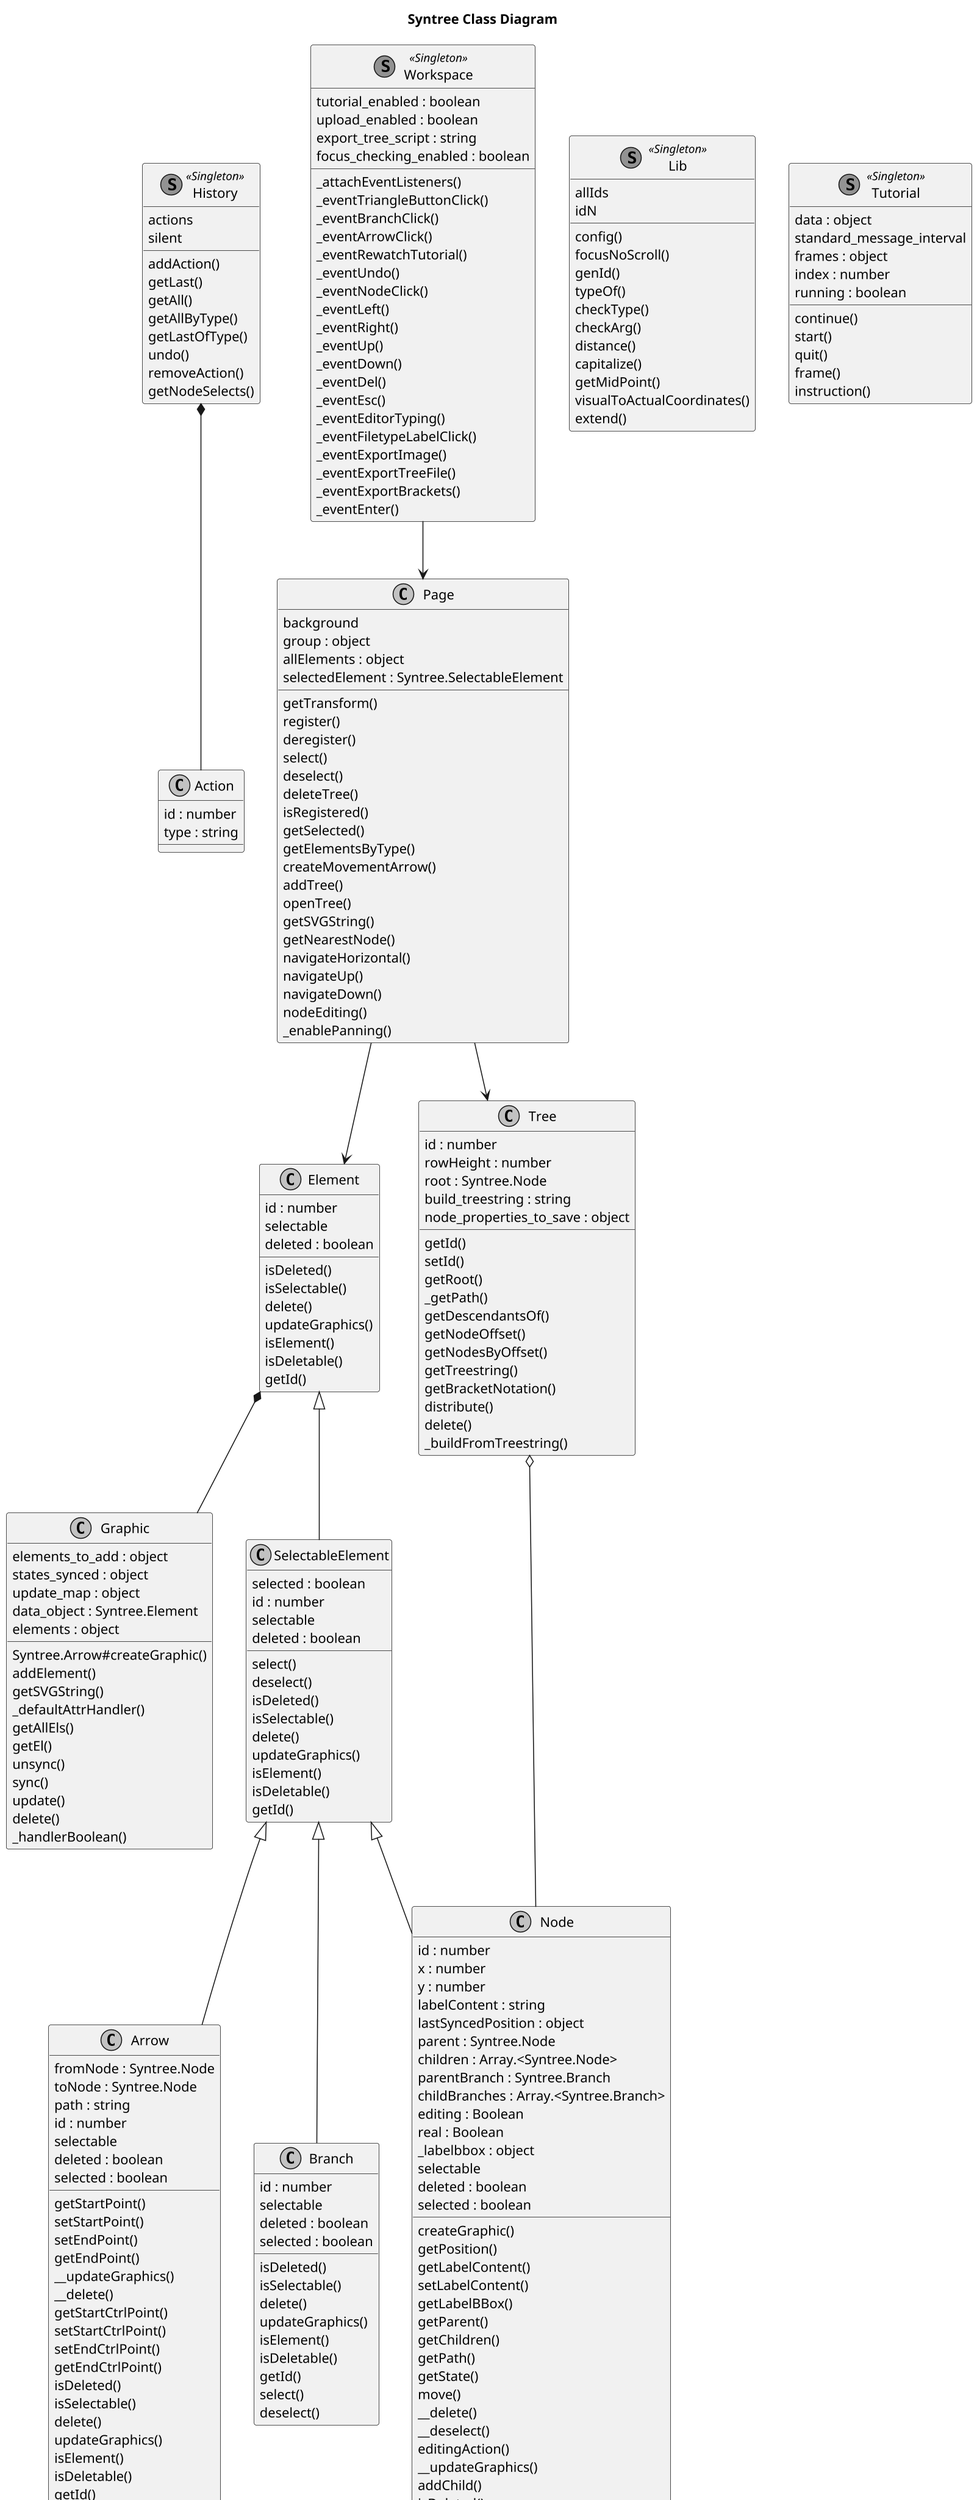 @startuml 
title Syntree Class Diagram 
class Action {
    id : number
    type : string
}
class Arrow {
    getStartPoint()
    setStartPoint()
    setEndPoint()
    getEndPoint()
    __updateGraphics()
    __delete()
    getStartCtrlPoint()
    setStartCtrlPoint()
    setEndCtrlPoint()
    getEndCtrlPoint()
    isDeleted()
    isSelectable()
    delete()
    updateGraphics()
    isElement()
    isDeletable()
    getId()
    select()
    deselect()
    fromNode : Syntree.Node
    toNode : Syntree.Node
    path : string
    id : number
    selectable
    deleted : boolean
    selected : boolean
}
class Branch {
    isDeleted()
    isSelectable()
    delete()
    updateGraphics()
    isElement()
    isDeletable()
    getId()
    select()
    deselect()
    id : number
    selectable
    deleted : boolean
    selected : boolean
}
class Element {
    isDeleted()
    isSelectable()
    delete()
    updateGraphics()
    isElement()
    isDeletable()
    getId()
    id : number
    selectable
    deleted : boolean
}
class Graphic {
    Syntree.Arrow#createGraphic()
    addElement()
    getSVGString()
    _defaultAttrHandler()
    getAllEls()
    getEl()
    unsync()
    sync()
    update()
    delete()
    _handlerBoolean()
    elements_to_add : object
    states_synced : object
    update_map : object
    data_object : Syntree.Element
    elements : object
}
class Node {
    createGraphic()
    getPosition()
    getLabelContent()
    setLabelContent()
    getLabelBBox()
    getParent()
    getChildren()
    getPath()
    getState()
    move()
    __delete()
    __deselect()
    editingAction()
    __updateGraphics()
    addChild()
    isDeleted()
    isSelectable()
    delete()
    updateGraphics()
    isElement()
    isDeletable()
    getId()
    select()
    deselect()
    id : number
    x : number
    y : number
    labelContent : string
    lastSyncedPosition : object
    parent : Syntree.Node
    children : Array.<Syntree.Node>
    parentBranch : Syntree.Branch
    childBranches : Array.<Syntree.Branch>
    editing : Boolean
    real : Boolean
    _labelbbox : object
    selectable
    deleted : boolean
    selected : boolean
}
class SelectableElement {
    select()
    deselect()
    isDeleted()
    isSelectable()
    delete()
    updateGraphics()
    isElement()
    isDeletable()
    getId()
    selected : boolean
    id : number
    selectable
    deleted : boolean
}
class Page {
    getTransform()
    register()
    deregister()
    select()
    deselect()
    deleteTree()
    isRegistered()
    getSelected()
    getElementsByType()
    createMovementArrow()
    addTree()
    openTree()
    getSVGString()
    getNearestNode()
    navigateHorizontal()
    navigateUp()
    navigateDown()
    nodeEditing()
    _enablePanning()
    background
    group : object
    allElements : object
    selectedElement : Syntree.SelectableElement
}
class Tree {
    getId()
    setId()
    getRoot()
    _getPath()
    getDescendantsOf()
    getNodeOffset()
    getNodesByOffset()
    getTreestring()
    getBracketNotation()
    distribute()
    delete()
    _buildFromTreestring()
    id : number
    rowHeight : number
    root : Syntree.Node
    build_treestring : string
    node_properties_to_save : object
}
class History {
    addAction()
    getLast()
    getAll()
    getAllByType()
    getLastOfType()
    undo()
    removeAction()
    getNodeSelects()
    actions
    silent
}
class Lib {
    config()
    focusNoScroll()
    genId()
    typeOf()
    checkType()
    checkArg()
    distance()
    capitalize()
    getMidPoint()
    visualToActualCoordinates()
    extend()
    allIds
    idN
}
class Tutorial {
    continue()
    start()
    quit()
    frame()
    instruction()
    data : object
    standard_message_interval
    frames : object
    index : number
    running : boolean
}
class Workspace {
    _attachEventListeners()
    _eventTriangleButtonClick()
    _eventBranchClick()
    _eventArrowClick()
    _eventRewatchTutorial()
    _eventUndo()
    _eventNodeClick()
    _eventLeft()
    _eventRight()
    _eventUp()
    _eventDown()
    _eventDel()
    _eventEsc()
    _eventEditorTyping()
    _eventFiletypeLabelClick()
    _eventExportImage()
    _eventExportTreeFile()
    _eventExportBrackets()
    _eventEnter()
    tutorial_enabled : boolean
    upload_enabled : boolean
    export_tree_script : string
    focus_checking_enabled : boolean
}
class Workspace << (S,#FF7700) Singleton >>
class Lib << (S,#FF7700) Singleton >>
class History << (S,#FF7700) Singleton >>
class Tutorial << (S,#FF7700) Singleton >>
SelectableElement <|-- Node
SelectableElement <|-- Branch
SelectableElement <|-- Arrow
Element <|-- SelectableElement
Tree o-- Node
History *-- Action
Workspace --> Page
Page --> Tree
Page --> Element
Element *-- Graphic
skinparam monochrome true
skinparam shadowing false
skinparam dpi 150
@enduml